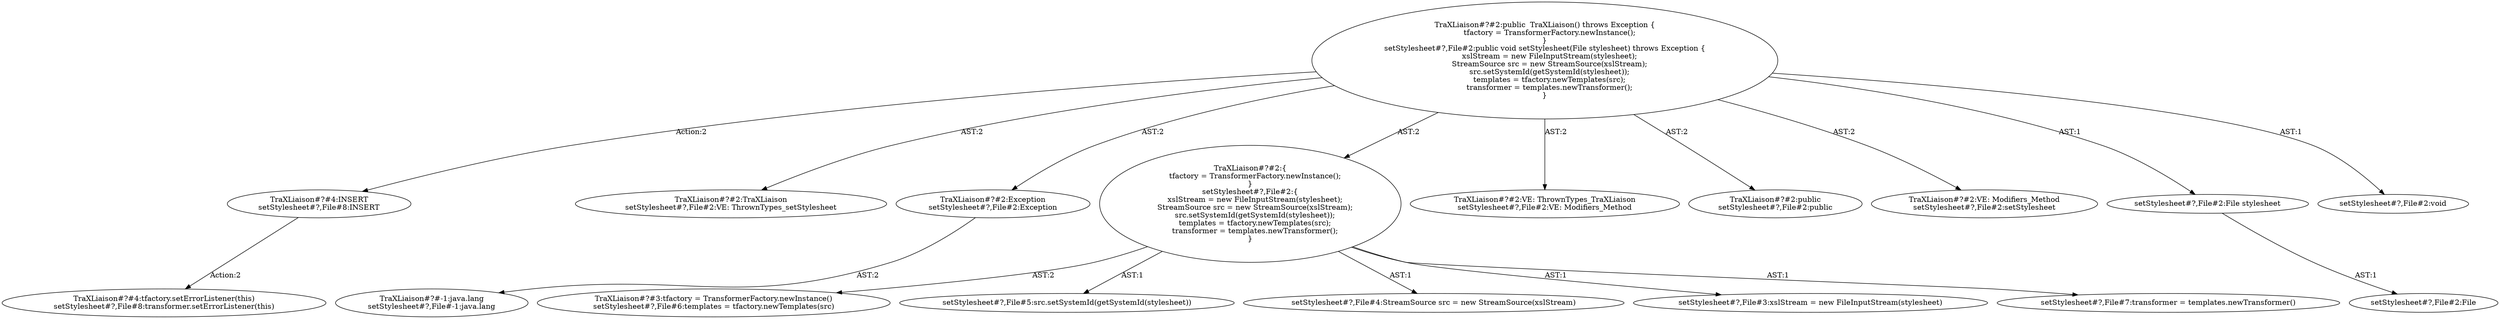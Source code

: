 digraph "Pattern" {
0 [label="TraXLiaison#?#4:INSERT
setStylesheet#?,File#8:INSERT" shape=ellipse]
1 [label="TraXLiaison#?#2:public  TraXLiaison() throws Exception \{
    tfactory = TransformerFactory.newInstance();
\}
setStylesheet#?,File#2:public void setStylesheet(File stylesheet) throws Exception \{
    xslStream = new FileInputStream(stylesheet);
    StreamSource src = new StreamSource(xslStream);
    src.setSystemId(getSystemId(stylesheet));
    templates = tfactory.newTemplates(src);
    transformer = templates.newTransformer();
\}" shape=ellipse]
2 [label="TraXLiaison#?#2:TraXLiaison
setStylesheet#?,File#2:VE: ThrownTypes_setStylesheet" shape=ellipse]
3 [label="TraXLiaison#?#2:Exception
setStylesheet#?,File#2:Exception" shape=ellipse]
4 [label="TraXLiaison#?#-1:java.lang
setStylesheet#?,File#-1:java.lang" shape=ellipse]
5 [label="TraXLiaison#?#2:\{
    tfactory = TransformerFactory.newInstance();
\}
setStylesheet#?,File#2:\{
    xslStream = new FileInputStream(stylesheet);
    StreamSource src = new StreamSource(xslStream);
    src.setSystemId(getSystemId(stylesheet));
    templates = tfactory.newTemplates(src);
    transformer = templates.newTransformer();
\}" shape=ellipse]
6 [label="TraXLiaison#?#3:tfactory = TransformerFactory.newInstance()
setStylesheet#?,File#6:templates = tfactory.newTemplates(src)" shape=ellipse]
7 [label="TraXLiaison#?#2:VE: ThrownTypes_TraXLiaison
setStylesheet#?,File#2:VE: Modifiers_Method" shape=ellipse]
8 [label="TraXLiaison#?#2:public
setStylesheet#?,File#2:public" shape=ellipse]
9 [label="TraXLiaison#?#2:VE: Modifiers_Method
setStylesheet#?,File#2:setStylesheet" shape=ellipse]
10 [label="TraXLiaison#?#4:tfactory.setErrorListener(this)
setStylesheet#?,File#8:transformer.setErrorListener(this)" shape=ellipse]
11 [label="setStylesheet#?,File#5:src.setSystemId(getSystemId(stylesheet))" shape=ellipse]
12 [label="setStylesheet#?,File#4:StreamSource src = new StreamSource(xslStream)" shape=ellipse]
13 [label="setStylesheet#?,File#3:xslStream = new FileInputStream(stylesheet)" shape=ellipse]
14 [label="setStylesheet#?,File#2:File stylesheet" shape=ellipse]
15 [label="setStylesheet#?,File#2:File" shape=ellipse]
16 [label="setStylesheet#?,File#2:void" shape=ellipse]
17 [label="setStylesheet#?,File#7:transformer = templates.newTransformer()" shape=ellipse]
0 -> 10 [label="Action:2"];
1 -> 0 [label="Action:2"];
1 -> 2 [label="AST:2"];
1 -> 3 [label="AST:2"];
1 -> 5 [label="AST:2"];
1 -> 7 [label="AST:2"];
1 -> 8 [label="AST:2"];
1 -> 9 [label="AST:2"];
1 -> 14 [label="AST:1"];
1 -> 16 [label="AST:1"];
3 -> 4 [label="AST:2"];
5 -> 6 [label="AST:2"];
5 -> 11 [label="AST:1"];
5 -> 12 [label="AST:1"];
5 -> 13 [label="AST:1"];
5 -> 17 [label="AST:1"];
14 -> 15 [label="AST:1"];
}